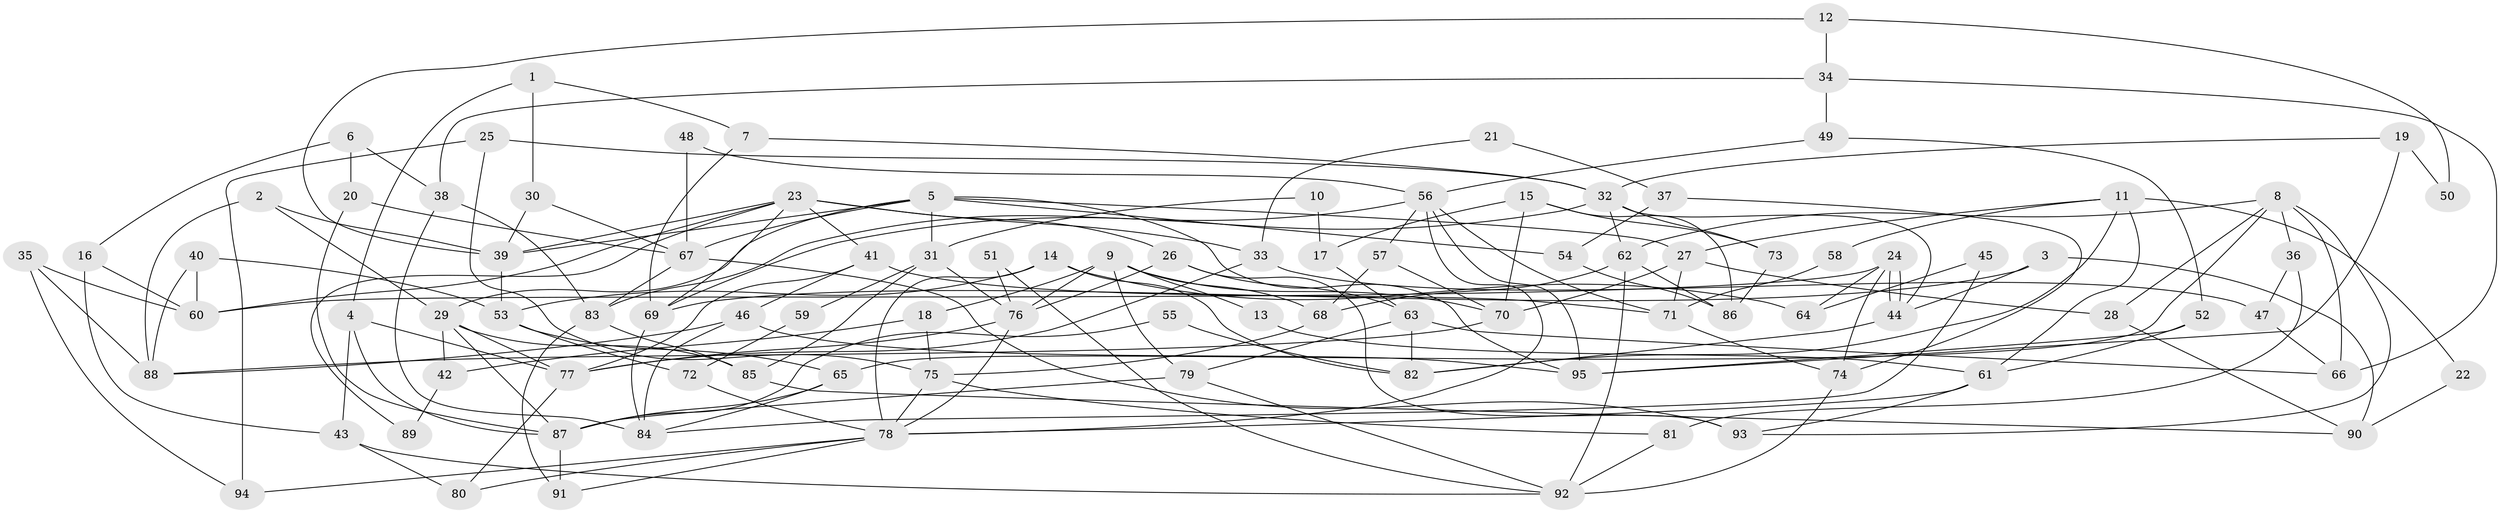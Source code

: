 // coarse degree distribution, {4: 0.13157894736842105, 7: 0.10526315789473684, 16: 0.02631578947368421, 12: 0.07894736842105263, 6: 0.10526315789473684, 10: 0.05263157894736842, 2: 0.13157894736842105, 3: 0.13157894736842105, 8: 0.10526315789473684, 5: 0.13157894736842105}
// Generated by graph-tools (version 1.1) at 2025/51/03/04/25 22:51:10]
// undirected, 95 vertices, 190 edges
graph export_dot {
  node [color=gray90,style=filled];
  1;
  2;
  3;
  4;
  5;
  6;
  7;
  8;
  9;
  10;
  11;
  12;
  13;
  14;
  15;
  16;
  17;
  18;
  19;
  20;
  21;
  22;
  23;
  24;
  25;
  26;
  27;
  28;
  29;
  30;
  31;
  32;
  33;
  34;
  35;
  36;
  37;
  38;
  39;
  40;
  41;
  42;
  43;
  44;
  45;
  46;
  47;
  48;
  49;
  50;
  51;
  52;
  53;
  54;
  55;
  56;
  57;
  58;
  59;
  60;
  61;
  62;
  63;
  64;
  65;
  66;
  67;
  68;
  69;
  70;
  71;
  72;
  73;
  74;
  75;
  76;
  77;
  78;
  79;
  80;
  81;
  82;
  83;
  84;
  85;
  86;
  87;
  88;
  89;
  90;
  91;
  92;
  93;
  94;
  95;
  1 -- 7;
  1 -- 4;
  1 -- 30;
  2 -- 39;
  2 -- 29;
  2 -- 88;
  3 -- 69;
  3 -- 90;
  3 -- 44;
  4 -- 77;
  4 -- 87;
  4 -- 43;
  5 -- 31;
  5 -- 95;
  5 -- 27;
  5 -- 29;
  5 -- 39;
  5 -- 54;
  5 -- 67;
  6 -- 38;
  6 -- 16;
  6 -- 20;
  7 -- 69;
  7 -- 32;
  8 -- 65;
  8 -- 62;
  8 -- 28;
  8 -- 36;
  8 -- 66;
  8 -- 93;
  9 -- 68;
  9 -- 79;
  9 -- 13;
  9 -- 18;
  9 -- 70;
  9 -- 76;
  10 -- 17;
  10 -- 31;
  11 -- 61;
  11 -- 27;
  11 -- 22;
  11 -- 58;
  11 -- 82;
  12 -- 34;
  12 -- 39;
  12 -- 50;
  13 -- 61;
  14 -- 82;
  14 -- 53;
  14 -- 64;
  14 -- 78;
  15 -- 86;
  15 -- 70;
  15 -- 17;
  15 -- 73;
  16 -- 60;
  16 -- 43;
  17 -- 63;
  18 -- 75;
  18 -- 42;
  19 -- 95;
  19 -- 32;
  19 -- 50;
  20 -- 67;
  20 -- 87;
  21 -- 37;
  21 -- 33;
  22 -- 90;
  23 -- 39;
  23 -- 26;
  23 -- 33;
  23 -- 41;
  23 -- 60;
  23 -- 69;
  23 -- 89;
  24 -- 44;
  24 -- 44;
  24 -- 74;
  24 -- 60;
  24 -- 64;
  25 -- 32;
  25 -- 94;
  25 -- 75;
  26 -- 93;
  26 -- 76;
  26 -- 63;
  27 -- 70;
  27 -- 28;
  27 -- 71;
  28 -- 90;
  29 -- 77;
  29 -- 42;
  29 -- 85;
  29 -- 87;
  30 -- 67;
  30 -- 39;
  31 -- 85;
  31 -- 76;
  31 -- 59;
  32 -- 44;
  32 -- 69;
  32 -- 62;
  32 -- 73;
  33 -- 77;
  33 -- 47;
  34 -- 49;
  34 -- 66;
  34 -- 38;
  35 -- 88;
  35 -- 60;
  35 -- 94;
  36 -- 47;
  36 -- 81;
  37 -- 74;
  37 -- 54;
  38 -- 83;
  38 -- 84;
  39 -- 53;
  40 -- 60;
  40 -- 53;
  40 -- 88;
  41 -- 77;
  41 -- 46;
  41 -- 71;
  42 -- 89;
  43 -- 92;
  43 -- 80;
  44 -- 82;
  45 -- 64;
  45 -- 84;
  46 -- 88;
  46 -- 84;
  46 -- 95;
  47 -- 66;
  48 -- 67;
  48 -- 56;
  49 -- 52;
  49 -- 56;
  51 -- 76;
  51 -- 92;
  52 -- 61;
  52 -- 95;
  53 -- 65;
  53 -- 72;
  54 -- 86;
  55 -- 87;
  55 -- 82;
  56 -- 71;
  56 -- 78;
  56 -- 57;
  56 -- 83;
  56 -- 95;
  57 -- 70;
  57 -- 68;
  58 -- 71;
  59 -- 72;
  61 -- 93;
  61 -- 78;
  62 -- 92;
  62 -- 68;
  62 -- 86;
  63 -- 82;
  63 -- 66;
  63 -- 79;
  65 -- 84;
  65 -- 87;
  67 -- 83;
  67 -- 93;
  68 -- 75;
  69 -- 84;
  70 -- 88;
  71 -- 74;
  72 -- 78;
  73 -- 86;
  74 -- 92;
  75 -- 78;
  75 -- 81;
  76 -- 78;
  76 -- 77;
  77 -- 80;
  78 -- 80;
  78 -- 91;
  78 -- 94;
  79 -- 87;
  79 -- 92;
  81 -- 92;
  83 -- 91;
  83 -- 85;
  85 -- 90;
  87 -- 91;
}
